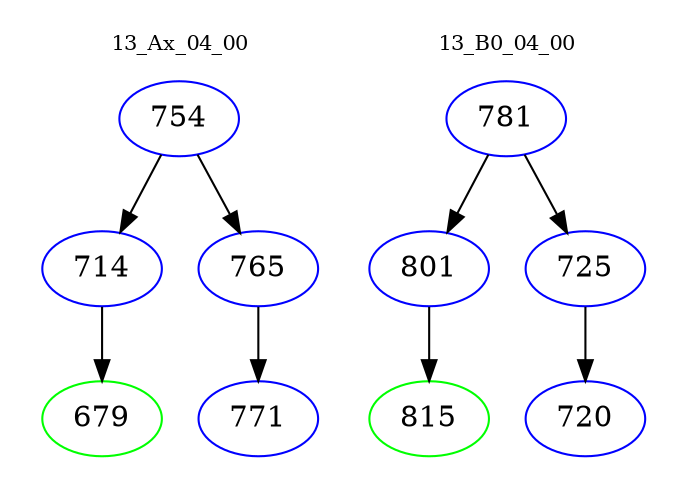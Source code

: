 digraph{
subgraph cluster_0 {
color = white
label = "13_Ax_04_00";
fontsize=10;
T0_754 [label="754", color="blue"]
T0_754 -> T0_714 [color="black"]
T0_714 [label="714", color="blue"]
T0_714 -> T0_679 [color="black"]
T0_679 [label="679", color="green"]
T0_754 -> T0_765 [color="black"]
T0_765 [label="765", color="blue"]
T0_765 -> T0_771 [color="black"]
T0_771 [label="771", color="blue"]
}
subgraph cluster_1 {
color = white
label = "13_B0_04_00";
fontsize=10;
T1_781 [label="781", color="blue"]
T1_781 -> T1_801 [color="black"]
T1_801 [label="801", color="blue"]
T1_801 -> T1_815 [color="black"]
T1_815 [label="815", color="green"]
T1_781 -> T1_725 [color="black"]
T1_725 [label="725", color="blue"]
T1_725 -> T1_720 [color="black"]
T1_720 [label="720", color="blue"]
}
}
